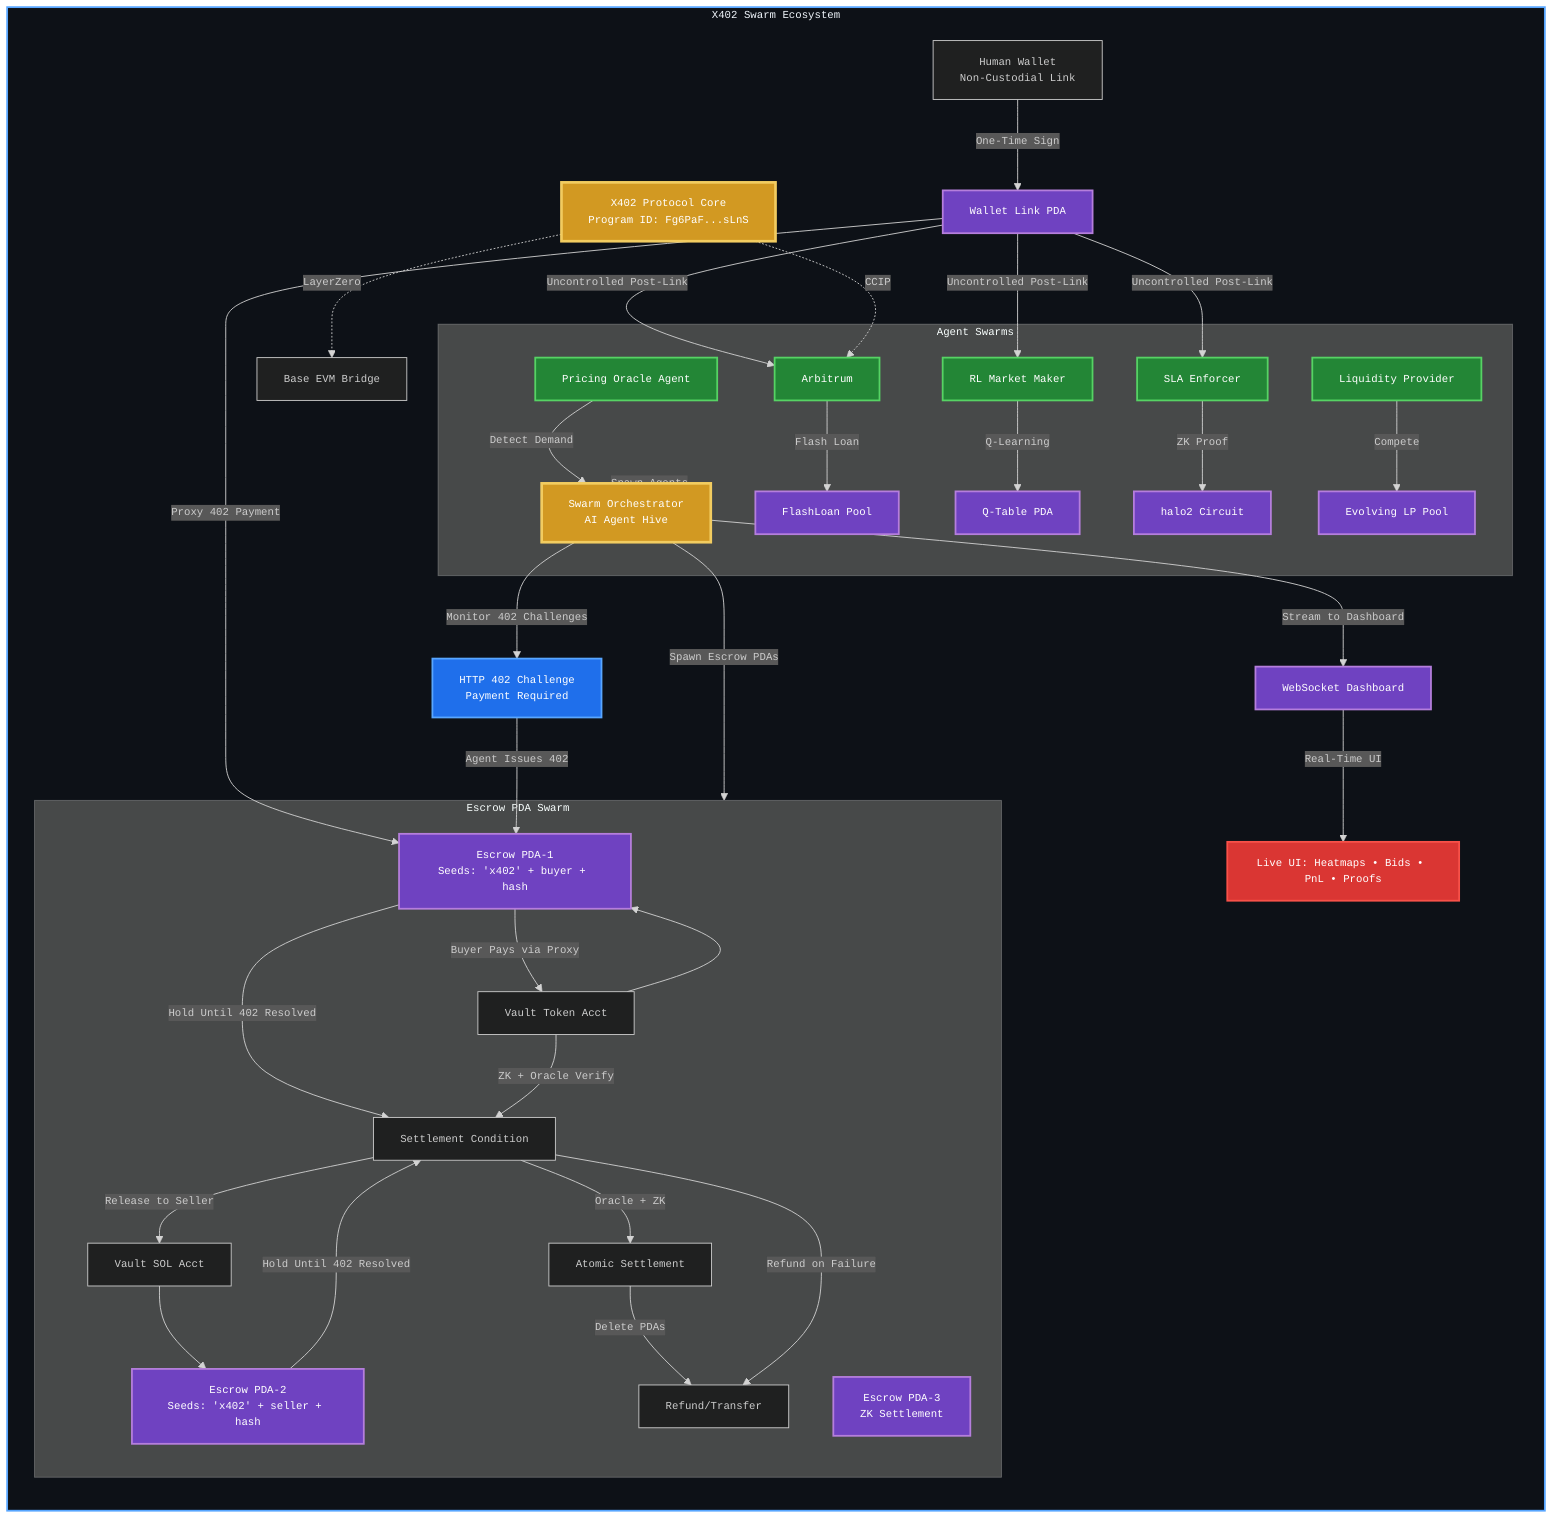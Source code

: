 %%{init: {'theme':'dark','themeVariables':{'fontSize':'12px','fontFamily':'monospace'}}}%%
graph TD
    subgraph outer["X402 Swarm Ecosystem"]
        direction TB
        X402[X402 Protocol Core<br/>Program ID: Fg6PaF...sLnS]:::core
        Swarm[Swarm Orchestrator<br/>AI Agent Hive]:::core

        subgraph agents["Agent Swarms"]
            PO[Pricing Oracle Agent] -->|Detect Demand| Swarm
            ARB[Arbitrage Hunter] -->|Flash Loan| FL[FlashLoan Pool]
            RL[RL Market Maker] -->|Q-Learning| Q[Q-Table PDA]
            SLA[SLA Enforcer] -->|ZK Proof| ZK[halo2 Circuit]
            LP[Liquidity Provider] -->|Compete| ELP[Evolving LP Pool]
        end

        subgraph escrow["Escrow PDA Swarm"]
            direction TB
            E1[Escrow PDA-1<br/>Seeds: 'x402' + buyer + hash]:::pda
            E2[Escrow PDA-2<br/>Seeds: 'x402' + seller + hash]:::pda
            E3[Escrow PDA-3<br/>ZK Settlement]:::pda
            V1[Vault Token Acct] --> E1
            V2[Vault SOL Acct] --> E2
            E1 -->|Hold Until 402 Resolved| C[Settlement Condition]
            E2 -->|Hold Until 402 Resolved| C
            C -->|Oracle + ZK| S[Atomic Settlement]
            S -->|Delete PDAs| R[Refund/Transfer]
        end

        HUMAN[Human Wallet<br/>Non-Custodial Link] -->|One-Time Sign| LINK[Wallet Link PDA]:::pda
        LINK -->|Proxy 402 Payment| E1
        LINK -->|Uncontrolled Post-Link| ARB & RL & SLA

        Swarm -->|Spawn Agents| agents
        Swarm -->|Spawn Escrow PDAs| escrow
        Swarm -->|Monitor 402 Challenges| HTTP402[HTTP 402 Challenge<br>Payment Required]:::http
        Swarm -->|Stream to Dashboard| DASH[WebSocket Dashboard]:::pda
        DASH -->|Real-Time UI| UI["Live UI: Heatmaps • Bids • PnL • Proofs"]:::ui

        HTTP402 -->|Agent Issues 402| E1
        E1 -->|Buyer Pays via Proxy| V1
        V1 -->|ZK + Oracle Verify| C
        C -->|Release to Seller| V2
        C -->|Refund on Failure| R

        X402 -.->|LayerZero| BASE[Base EVM Bridge]
        X402 -.->|CCIP| ARB[Arbitrum]

        click PO "animate('pricing','PO','Detecting demand...')"
        click ARB "animate('arbitrage','ARB','Executing flash arbitrage...')"
        click E1 "animate('escrow','E1','Escrow PDA spawned...')"
        click HTTP402 "animate('x402','HTTP402','Issuing 402 challenge...')"
        click LINK "animate('human','LINK','Proxying payment...')"
        click DASH "animate('dashboard','DASH','Streaming real-time...')"

        style outer fill:#0d1117,stroke:#58a6ff,stroke-width:2px,color:#f0f6fc
    end

    classDef core fill:#d29922,stroke:#f2cc60,stroke-width:3px,color:#fff
    classDef pda fill:#6f42c1,stroke:#b57edc,stroke-width:2px,color:#fff
    classDef agent fill:#238636,stroke:#56d364,stroke-width:2px,color:#fff
    classDef http fill:#1f6feb,stroke:#58a6ff,stroke-width:2px,color:#fff
    classDef ui fill:#da3633,stroke:#f85149,stroke-width:2px,color:#fff

    class X402,Swarm core
    class E1,E2,E3,LINK,FL,Q,ZK,ELP,DASH pda
    class PO,ARB,RL,SLA,LP agent
    class HTTP402 http
    class UI ui